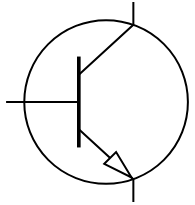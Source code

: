 <mxfile version="24.7.1" type="github">
  <diagram name="第 1 页" id="2c5QgfEnJm0GjkWhbm3x">
    <mxGraphModel dx="677" dy="359" grid="1" gridSize="10" guides="1" tooltips="1" connect="1" arrows="1" fold="1" page="1" pageScale="1" pageWidth="827" pageHeight="1169" math="0" shadow="0">
      <root>
        <mxCell id="0" />
        <mxCell id="1" parent="0" />
        <mxCell id="ozieRJUm6opqBPetdMHd-6" value="" style="verticalLabelPosition=bottom;shadow=0;dashed=0;align=center;html=1;verticalAlign=top;shape=mxgraph.electrical.transistors.npn_transistor_1;hachureGap=4;fontFamily=Architects Daughter;fontSource=https%3A%2F%2Ffonts.googleapis.com%2Fcss%3Ffamily%3DArchitects%2BDaughter;" vertex="1" parent="1">
          <mxGeometry x="380" y="250" width="95" height="100" as="geometry" />
        </mxCell>
      </root>
    </mxGraphModel>
  </diagram>
</mxfile>
